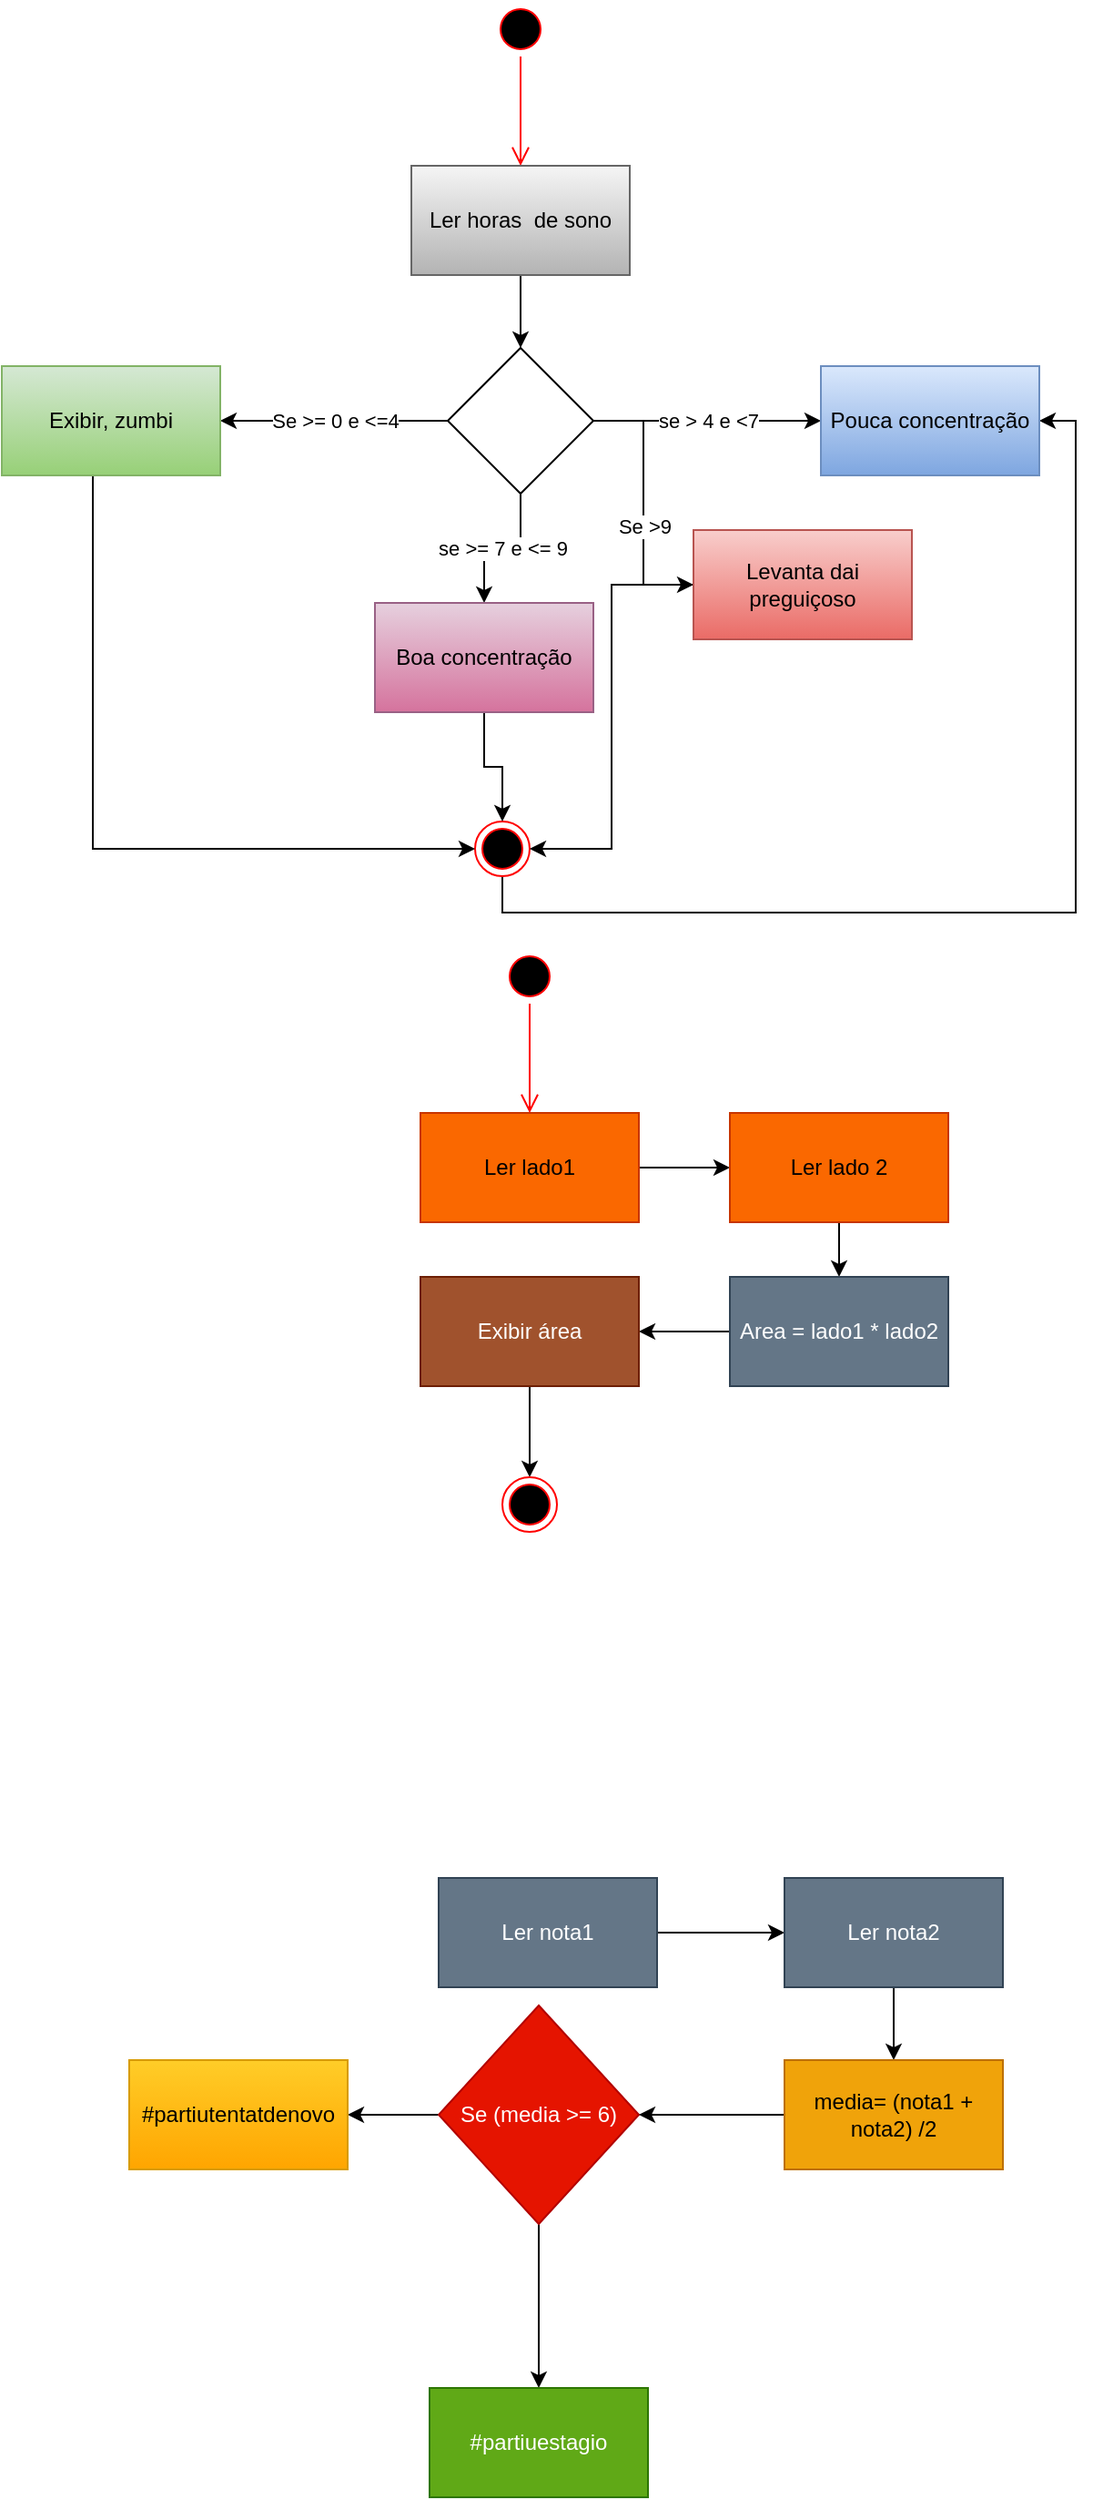 <mxfile version="16.6.2" type="github">
  <diagram id="yrMbJ4kPmmZLZqvpbNc6" name="Page-1">
    <mxGraphModel dx="1865" dy="1716" grid="1" gridSize="10" guides="1" tooltips="1" connect="1" arrows="1" fold="1" page="1" pageScale="1" pageWidth="827" pageHeight="1169" math="0" shadow="0">
      <root>
        <mxCell id="0" />
        <mxCell id="1" parent="0" />
        <mxCell id="jgblb743P2khgADPSwWn-5" style="edgeStyle=orthogonalEdgeStyle;rounded=0;orthogonalLoop=1;jettySize=auto;html=1;entryX=0;entryY=0.5;entryDx=0;entryDy=0;" edge="1" parent="1" source="jgblb743P2khgADPSwWn-1" target="jgblb743P2khgADPSwWn-2">
          <mxGeometry relative="1" as="geometry" />
        </mxCell>
        <mxCell id="jgblb743P2khgADPSwWn-1" value="Ler lado1" style="rounded=0;whiteSpace=wrap;html=1;fillColor=#fa6800;fontColor=#000000;strokeColor=#C73500;" vertex="1" parent="1">
          <mxGeometry x="100" y="180" width="120" height="60" as="geometry" />
        </mxCell>
        <mxCell id="jgblb743P2khgADPSwWn-6" value="" style="edgeStyle=orthogonalEdgeStyle;rounded=0;orthogonalLoop=1;jettySize=auto;html=1;" edge="1" parent="1" source="jgblb743P2khgADPSwWn-2" target="jgblb743P2khgADPSwWn-3">
          <mxGeometry relative="1" as="geometry" />
        </mxCell>
        <mxCell id="jgblb743P2khgADPSwWn-2" value="Ler lado 2" style="rounded=0;whiteSpace=wrap;html=1;fillColor=#fa6800;fontColor=#000000;strokeColor=#C73500;" vertex="1" parent="1">
          <mxGeometry x="270" y="180" width="120" height="60" as="geometry" />
        </mxCell>
        <mxCell id="jgblb743P2khgADPSwWn-7" value="" style="edgeStyle=orthogonalEdgeStyle;rounded=0;orthogonalLoop=1;jettySize=auto;html=1;" edge="1" parent="1" source="jgblb743P2khgADPSwWn-3" target="jgblb743P2khgADPSwWn-4">
          <mxGeometry relative="1" as="geometry" />
        </mxCell>
        <mxCell id="jgblb743P2khgADPSwWn-3" value="Area = lado1 * lado2" style="rounded=0;whiteSpace=wrap;html=1;fillColor=#647687;fontColor=#ffffff;strokeColor=#314354;" vertex="1" parent="1">
          <mxGeometry x="270" y="270" width="120" height="60" as="geometry" />
        </mxCell>
        <mxCell id="jgblb743P2khgADPSwWn-11" value="" style="edgeStyle=orthogonalEdgeStyle;rounded=0;orthogonalLoop=1;jettySize=auto;html=1;" edge="1" parent="1" source="jgblb743P2khgADPSwWn-4" target="jgblb743P2khgADPSwWn-10">
          <mxGeometry relative="1" as="geometry" />
        </mxCell>
        <mxCell id="jgblb743P2khgADPSwWn-4" value="Exibir área" style="rounded=0;whiteSpace=wrap;html=1;fillColor=#a0522d;fontColor=#ffffff;strokeColor=#6D1F00;" vertex="1" parent="1">
          <mxGeometry x="100" y="270" width="120" height="60" as="geometry" />
        </mxCell>
        <mxCell id="jgblb743P2khgADPSwWn-8" value="" style="ellipse;html=1;shape=startState;fillColor=#000000;strokeColor=#ff0000;" vertex="1" parent="1">
          <mxGeometry x="145" y="90" width="30" height="30" as="geometry" />
        </mxCell>
        <mxCell id="jgblb743P2khgADPSwWn-9" value="" style="edgeStyle=orthogonalEdgeStyle;html=1;verticalAlign=bottom;endArrow=open;endSize=8;strokeColor=#ff0000;rounded=0;" edge="1" source="jgblb743P2khgADPSwWn-8" parent="1">
          <mxGeometry relative="1" as="geometry">
            <mxPoint x="160" y="180" as="targetPoint" />
          </mxGeometry>
        </mxCell>
        <mxCell id="jgblb743P2khgADPSwWn-10" value="" style="ellipse;html=1;shape=endState;fillColor=#000000;strokeColor=#ff0000;" vertex="1" parent="1">
          <mxGeometry x="145" y="380" width="30" height="30" as="geometry" />
        </mxCell>
        <mxCell id="jgblb743P2khgADPSwWn-21" value="" style="edgeStyle=orthogonalEdgeStyle;rounded=0;orthogonalLoop=1;jettySize=auto;html=1;" edge="1" parent="1" source="jgblb743P2khgADPSwWn-12" target="jgblb743P2khgADPSwWn-20">
          <mxGeometry relative="1" as="geometry" />
        </mxCell>
        <mxCell id="jgblb743P2khgADPSwWn-22" value="" style="edgeStyle=orthogonalEdgeStyle;rounded=0;orthogonalLoop=1;jettySize=auto;html=1;" edge="1" parent="1" source="jgblb743P2khgADPSwWn-12" target="jgblb743P2khgADPSwWn-19">
          <mxGeometry relative="1" as="geometry" />
        </mxCell>
        <mxCell id="jgblb743P2khgADPSwWn-12" value="Se (media &amp;gt;= 6)" style="rhombus;whiteSpace=wrap;html=1;fillColor=#e51400;fontColor=#ffffff;strokeColor=#B20000;" vertex="1" parent="1">
          <mxGeometry x="110" y="670" width="110" height="120" as="geometry" />
        </mxCell>
        <mxCell id="jgblb743P2khgADPSwWn-16" value="" style="edgeStyle=orthogonalEdgeStyle;rounded=0;orthogonalLoop=1;jettySize=auto;html=1;" edge="1" parent="1" source="jgblb743P2khgADPSwWn-13" target="jgblb743P2khgADPSwWn-14">
          <mxGeometry relative="1" as="geometry" />
        </mxCell>
        <mxCell id="jgblb743P2khgADPSwWn-13" value="Ler nota1" style="rounded=0;whiteSpace=wrap;html=1;fillColor=#647687;fontColor=#ffffff;strokeColor=#314354;" vertex="1" parent="1">
          <mxGeometry x="110" y="600" width="120" height="60" as="geometry" />
        </mxCell>
        <mxCell id="jgblb743P2khgADPSwWn-17" value="" style="edgeStyle=orthogonalEdgeStyle;rounded=0;orthogonalLoop=1;jettySize=auto;html=1;" edge="1" parent="1" source="jgblb743P2khgADPSwWn-14" target="jgblb743P2khgADPSwWn-15">
          <mxGeometry relative="1" as="geometry" />
        </mxCell>
        <mxCell id="jgblb743P2khgADPSwWn-14" value="Ler nota2" style="rounded=0;whiteSpace=wrap;html=1;fillColor=#647687;fontColor=#ffffff;strokeColor=#314354;" vertex="1" parent="1">
          <mxGeometry x="300" y="600" width="120" height="60" as="geometry" />
        </mxCell>
        <mxCell id="jgblb743P2khgADPSwWn-18" value="" style="edgeStyle=orthogonalEdgeStyle;rounded=0;orthogonalLoop=1;jettySize=auto;html=1;" edge="1" parent="1" source="jgblb743P2khgADPSwWn-15" target="jgblb743P2khgADPSwWn-12">
          <mxGeometry relative="1" as="geometry" />
        </mxCell>
        <mxCell id="jgblb743P2khgADPSwWn-15" value="media= (nota1 + nota2) /2" style="rounded=0;whiteSpace=wrap;html=1;fillColor=#f0a30a;fontColor=#000000;strokeColor=#BD7000;" vertex="1" parent="1">
          <mxGeometry x="300" y="700" width="120" height="60" as="geometry" />
        </mxCell>
        <mxCell id="jgblb743P2khgADPSwWn-19" value="#partiutentatdenovo" style="rounded=0;whiteSpace=wrap;html=1;fillColor=#ffcd28;gradientColor=#ffa500;strokeColor=#d79b00;" vertex="1" parent="1">
          <mxGeometry x="-60" y="700" width="120" height="60" as="geometry" />
        </mxCell>
        <mxCell id="jgblb743P2khgADPSwWn-20" value="#partiuestagio" style="rounded=0;whiteSpace=wrap;html=1;fillColor=#60a917;fontColor=#ffffff;strokeColor=#2D7600;" vertex="1" parent="1">
          <mxGeometry x="105" y="880" width="120" height="60" as="geometry" />
        </mxCell>
        <mxCell id="jgblb743P2khgADPSwWn-24" value="" style="ellipse;html=1;shape=startState;fillColor=#000000;strokeColor=#ff0000;" vertex="1" parent="1">
          <mxGeometry x="140" y="-430" width="30" height="30" as="geometry" />
        </mxCell>
        <mxCell id="jgblb743P2khgADPSwWn-25" value="" style="edgeStyle=orthogonalEdgeStyle;html=1;verticalAlign=bottom;endArrow=open;endSize=8;strokeColor=#ff0000;rounded=0;" edge="1" source="jgblb743P2khgADPSwWn-24" parent="1">
          <mxGeometry relative="1" as="geometry">
            <mxPoint x="155" y="-340" as="targetPoint" />
          </mxGeometry>
        </mxCell>
        <mxCell id="jgblb743P2khgADPSwWn-40" style="edgeStyle=orthogonalEdgeStyle;rounded=0;orthogonalLoop=1;jettySize=auto;html=1;entryX=1;entryY=0.5;entryDx=0;entryDy=0;exitX=0.5;exitY=1;exitDx=0;exitDy=0;" edge="1" parent="1" source="jgblb743P2khgADPSwWn-26" target="jgblb743P2khgADPSwWn-33">
          <mxGeometry relative="1" as="geometry">
            <mxPoint x="530" y="-100" as="targetPoint" />
            <mxPoint x="130" y="60" as="sourcePoint" />
          </mxGeometry>
        </mxCell>
        <mxCell id="jgblb743P2khgADPSwWn-26" value="" style="ellipse;html=1;shape=endState;fillColor=#000000;strokeColor=#ff0000;" vertex="1" parent="1">
          <mxGeometry x="130" y="20" width="30" height="30" as="geometry" />
        </mxCell>
        <mxCell id="jgblb743P2khgADPSwWn-32" value="" style="edgeStyle=orthogonalEdgeStyle;rounded=0;orthogonalLoop=1;jettySize=auto;html=1;" edge="1" parent="1" source="jgblb743P2khgADPSwWn-28" target="jgblb743P2khgADPSwWn-31">
          <mxGeometry relative="1" as="geometry" />
        </mxCell>
        <mxCell id="jgblb743P2khgADPSwWn-28" value="Ler horas&amp;nbsp; de sono" style="rounded=0;whiteSpace=wrap;html=1;fillColor=#f5f5f5;gradientColor=#b3b3b3;strokeColor=#666666;" vertex="1" parent="1">
          <mxGeometry x="95" y="-340" width="120" height="60" as="geometry" />
        </mxCell>
        <mxCell id="jgblb743P2khgADPSwWn-37" value="se &amp;gt; 4 e &amp;lt;7" style="edgeStyle=orthogonalEdgeStyle;rounded=0;orthogonalLoop=1;jettySize=auto;html=1;" edge="1" parent="1" source="jgblb743P2khgADPSwWn-31" target="jgblb743P2khgADPSwWn-33">
          <mxGeometry relative="1" as="geometry" />
        </mxCell>
        <mxCell id="jgblb743P2khgADPSwWn-41" style="edgeStyle=orthogonalEdgeStyle;rounded=0;orthogonalLoop=1;jettySize=auto;html=1;entryX=0;entryY=0.5;entryDx=0;entryDy=0;" edge="1" parent="1" source="jgblb743P2khgADPSwWn-31" target="jgblb743P2khgADPSwWn-36">
          <mxGeometry relative="1" as="geometry" />
        </mxCell>
        <mxCell id="jgblb743P2khgADPSwWn-42" value="Se &amp;gt;9" style="edgeLabel;html=1;align=center;verticalAlign=middle;resizable=0;points=[];" vertex="1" connectable="0" parent="jgblb743P2khgADPSwWn-41">
          <mxGeometry x="0.169" relative="1" as="geometry">
            <mxPoint as="offset" />
          </mxGeometry>
        </mxCell>
        <mxCell id="jgblb743P2khgADPSwWn-49" value="Se &amp;gt;= 0 e &amp;lt;=4" style="edgeStyle=orthogonalEdgeStyle;rounded=0;orthogonalLoop=1;jettySize=auto;html=1;" edge="1" parent="1" source="jgblb743P2khgADPSwWn-31" target="jgblb743P2khgADPSwWn-34">
          <mxGeometry relative="1" as="geometry" />
        </mxCell>
        <mxCell id="jgblb743P2khgADPSwWn-50" value="se &amp;gt;= 7 e &amp;lt;= 9" style="edgeStyle=orthogonalEdgeStyle;rounded=0;orthogonalLoop=1;jettySize=auto;html=1;" edge="1" parent="1" source="jgblb743P2khgADPSwWn-31" target="jgblb743P2khgADPSwWn-35">
          <mxGeometry relative="1" as="geometry" />
        </mxCell>
        <mxCell id="jgblb743P2khgADPSwWn-31" value="" style="rhombus;whiteSpace=wrap;html=1;" vertex="1" parent="1">
          <mxGeometry x="115" y="-240" width="80" height="80" as="geometry" />
        </mxCell>
        <mxCell id="jgblb743P2khgADPSwWn-33" value="Pouca concentração" style="rounded=0;whiteSpace=wrap;html=1;fillColor=#dae8fc;gradientColor=#7ea6e0;strokeColor=#6c8ebf;" vertex="1" parent="1">
          <mxGeometry x="320" y="-230" width="120" height="60" as="geometry" />
        </mxCell>
        <mxCell id="jgblb743P2khgADPSwWn-44" style="edgeStyle=orthogonalEdgeStyle;rounded=0;orthogonalLoop=1;jettySize=auto;html=1;entryX=0;entryY=0.5;entryDx=0;entryDy=0;" edge="1" parent="1" source="jgblb743P2khgADPSwWn-34" target="jgblb743P2khgADPSwWn-26">
          <mxGeometry relative="1" as="geometry">
            <Array as="points">
              <mxPoint x="-80" y="35" />
            </Array>
          </mxGeometry>
        </mxCell>
        <mxCell id="jgblb743P2khgADPSwWn-34" value="Exibir, zumbi" style="rounded=0;whiteSpace=wrap;html=1;fillColor=#d5e8d4;gradientColor=#97d077;strokeColor=#82b366;" vertex="1" parent="1">
          <mxGeometry x="-130" y="-230" width="120" height="60" as="geometry" />
        </mxCell>
        <mxCell id="jgblb743P2khgADPSwWn-43" value="" style="edgeStyle=orthogonalEdgeStyle;rounded=0;orthogonalLoop=1;jettySize=auto;html=1;" edge="1" parent="1" source="jgblb743P2khgADPSwWn-35" target="jgblb743P2khgADPSwWn-26">
          <mxGeometry relative="1" as="geometry" />
        </mxCell>
        <mxCell id="jgblb743P2khgADPSwWn-35" value="Boa concentração" style="rounded=0;whiteSpace=wrap;html=1;fillColor=#e6d0de;gradientColor=#d5739d;strokeColor=#996185;" vertex="1" parent="1">
          <mxGeometry x="75" y="-100" width="120" height="60" as="geometry" />
        </mxCell>
        <mxCell id="jgblb743P2khgADPSwWn-45" style="edgeStyle=orthogonalEdgeStyle;rounded=0;orthogonalLoop=1;jettySize=auto;html=1;entryX=1;entryY=0.5;entryDx=0;entryDy=0;" edge="1" parent="1" source="jgblb743P2khgADPSwWn-36" target="jgblb743P2khgADPSwWn-26">
          <mxGeometry relative="1" as="geometry" />
        </mxCell>
        <mxCell id="jgblb743P2khgADPSwWn-36" value="Levanta dai preguiçoso" style="rounded=0;whiteSpace=wrap;html=1;fillColor=#f8cecc;gradientColor=#ea6b66;strokeColor=#b85450;" vertex="1" parent="1">
          <mxGeometry x="250" y="-140" width="120" height="60" as="geometry" />
        </mxCell>
      </root>
    </mxGraphModel>
  </diagram>
</mxfile>
